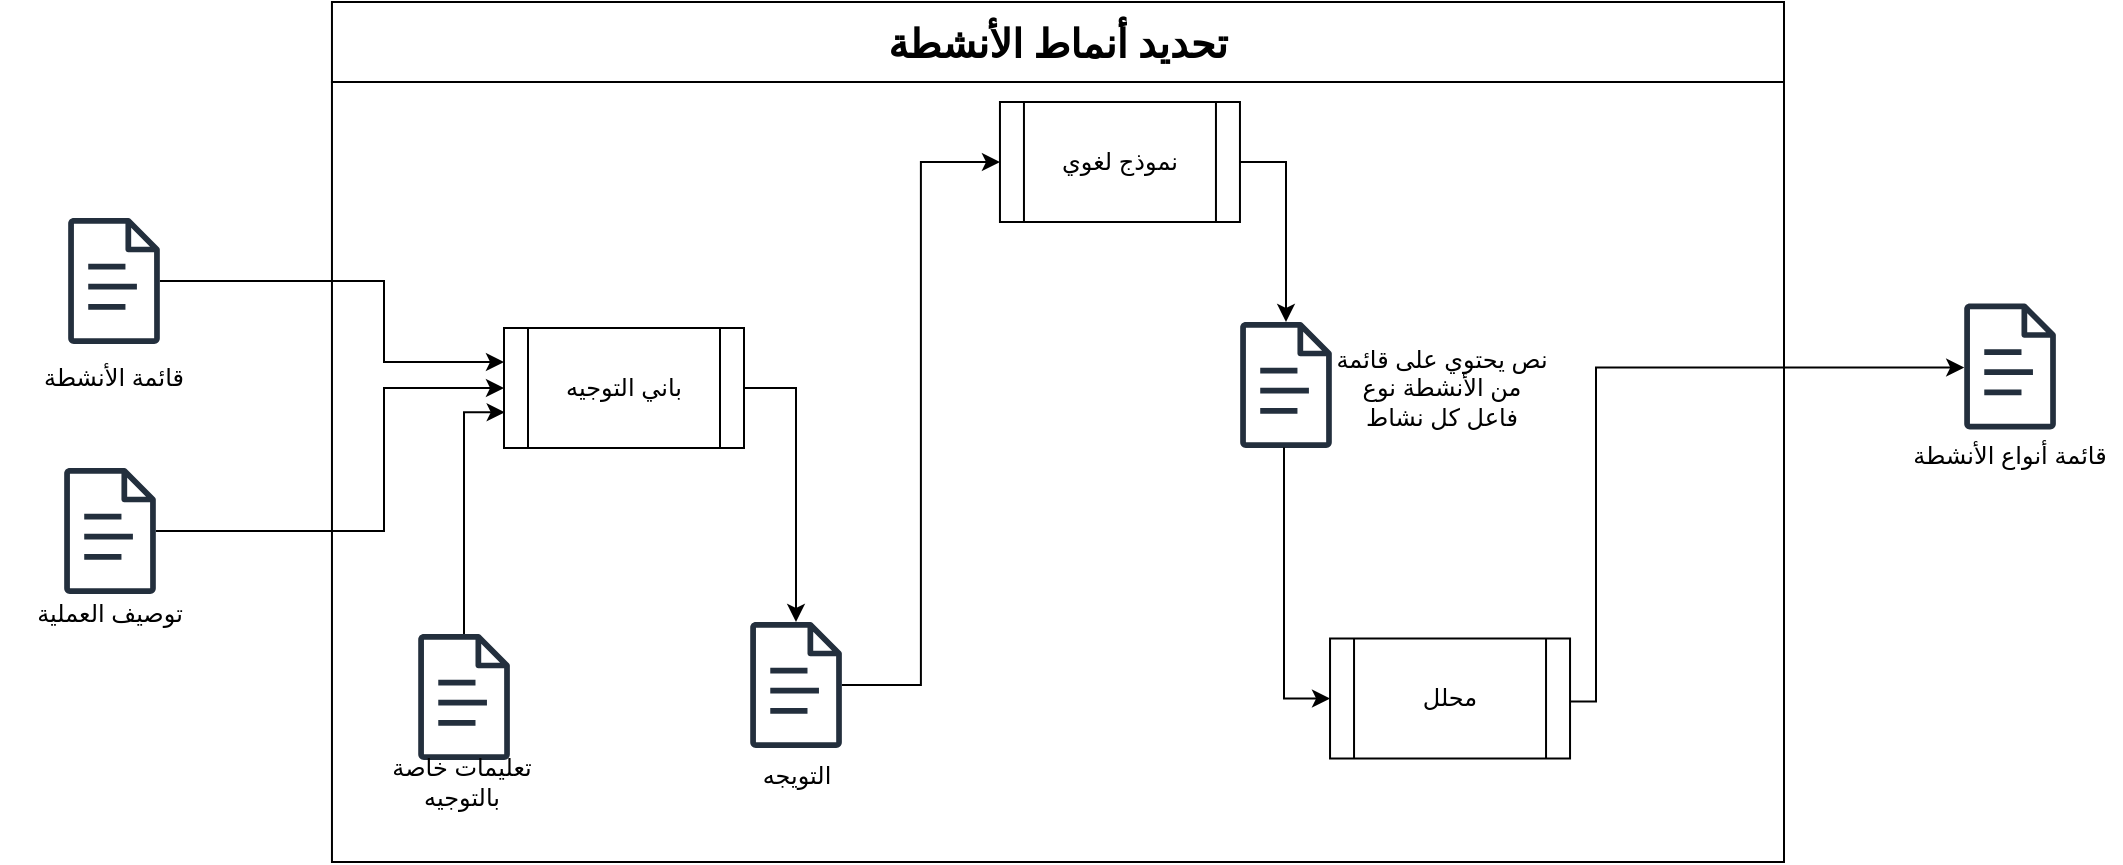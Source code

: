 <mxfile version="24.7.7">
  <diagram name="Page-1" id="dbvXDXQExU1_7X3OfDa5">
    <mxGraphModel dx="1303" dy="719" grid="1" gridSize="10" guides="1" tooltips="1" connect="1" arrows="1" fold="1" page="1" pageScale="1" pageWidth="850" pageHeight="1100" math="0" shadow="0">
      <root>
        <mxCell id="0" />
        <mxCell id="1" parent="0" />
        <mxCell id="L9Y4ga9_Y7XSVc8twAh0-1" value="" style="rounded=0;whiteSpace=wrap;html=1;fillColor=default;" vertex="1" parent="1">
          <mxGeometry x="423.98" y="100" width="726.02" height="390" as="geometry" />
        </mxCell>
        <mxCell id="L9Y4ga9_Y7XSVc8twAh0-2" value="&lt;span style=&quot;font-size:15.0pt;&lt;br/&gt;mso-ansi-font-size:12.0pt;font-family:&amp;quot;Traditional Arabic&amp;quot;,serif;mso-ascii-font-family:&lt;br/&gt;&amp;quot;Times New Roman&amp;quot;;mso-fareast-font-family:&amp;quot;Times New Roman&amp;quot;;mso-hansi-font-family:&lt;br/&gt;&amp;quot;Times New Roman&amp;quot;;mso-ansi-language:EN-US;mso-fareast-language:EN-US;&lt;br/&gt;mso-bidi-language:AR-SY&quot; dir=&quot;RTL&quot; lang=&quot;AR-SY&quot;&gt;&lt;b&gt;تحديد أنماط الأنشطة&lt;/b&gt;&lt;/span&gt;" style="rounded=0;whiteSpace=wrap;html=1;" vertex="1" parent="1">
          <mxGeometry x="423.98" y="60" width="726.02" height="40" as="geometry" />
        </mxCell>
        <mxCell id="L9Y4ga9_Y7XSVc8twAh0-3" style="edgeStyle=orthogonalEdgeStyle;rounded=0;orthogonalLoop=1;jettySize=auto;html=1;" edge="1" parent="1" source="L9Y4ga9_Y7XSVc8twAh0-4" target="L9Y4ga9_Y7XSVc8twAh0-12">
          <mxGeometry relative="1" as="geometry">
            <Array as="points">
              <mxPoint x="450" y="200" />
              <mxPoint x="450" y="240" />
            </Array>
          </mxGeometry>
        </mxCell>
        <mxCell id="L9Y4ga9_Y7XSVc8twAh0-4" value="" style="sketch=0;outlineConnect=0;fontColor=#232F3E;gradientColor=none;fillColor=#232F3D;strokeColor=none;dashed=0;verticalLabelPosition=bottom;verticalAlign=top;align=center;html=1;fontSize=12;fontStyle=0;aspect=fixed;pointerEvents=1;shape=mxgraph.aws4.document;" vertex="1" parent="1">
          <mxGeometry x="291.98" y="168" width="46.04" height="63" as="geometry" />
        </mxCell>
        <mxCell id="L9Y4ga9_Y7XSVc8twAh0-5" value="قائمة الأنشطة" style="text;html=1;align=center;verticalAlign=middle;whiteSpace=wrap;rounded=0;" vertex="1" parent="1">
          <mxGeometry x="260" y="238" width="110" height="20" as="geometry" />
        </mxCell>
        <mxCell id="L9Y4ga9_Y7XSVc8twAh0-6" style="edgeStyle=orthogonalEdgeStyle;rounded=0;orthogonalLoop=1;jettySize=auto;html=1;entryX=0;entryY=0.5;entryDx=0;entryDy=0;" edge="1" parent="1" source="L9Y4ga9_Y7XSVc8twAh0-7" target="L9Y4ga9_Y7XSVc8twAh0-12">
          <mxGeometry relative="1" as="geometry">
            <Array as="points">
              <mxPoint x="450" y="325" />
              <mxPoint x="450" y="253" />
            </Array>
          </mxGeometry>
        </mxCell>
        <mxCell id="L9Y4ga9_Y7XSVc8twAh0-7" value="" style="sketch=0;outlineConnect=0;fontColor=#232F3E;gradientColor=none;fillColor=#232F3D;strokeColor=none;dashed=0;verticalLabelPosition=bottom;verticalAlign=top;align=center;html=1;fontSize=12;fontStyle=0;aspect=fixed;pointerEvents=1;shape=mxgraph.aws4.document;" vertex="1" parent="1">
          <mxGeometry x="289.98" y="293" width="46.04" height="63" as="geometry" />
        </mxCell>
        <mxCell id="L9Y4ga9_Y7XSVc8twAh0-8" value="توصيف العملية" style="text;html=1;align=center;verticalAlign=middle;whiteSpace=wrap;rounded=0;" vertex="1" parent="1">
          <mxGeometry x="258" y="356" width="110" height="20" as="geometry" />
        </mxCell>
        <mxCell id="L9Y4ga9_Y7XSVc8twAh0-9" value="" style="sketch=0;outlineConnect=0;fontColor=#232F3E;gradientColor=none;fillColor=#232F3D;strokeColor=none;dashed=0;verticalLabelPosition=bottom;verticalAlign=top;align=center;html=1;fontSize=12;fontStyle=0;aspect=fixed;pointerEvents=1;shape=mxgraph.aws4.document;" vertex="1" parent="1">
          <mxGeometry x="467" y="376" width="46.04" height="63" as="geometry" />
        </mxCell>
        <mxCell id="L9Y4ga9_Y7XSVc8twAh0-10" value="تعليمات خاصة بالتوجيه" style="text;html=1;align=center;verticalAlign=middle;whiteSpace=wrap;rounded=0;" vertex="1" parent="1">
          <mxGeometry x="434" y="440" width="110" height="20" as="geometry" />
        </mxCell>
        <mxCell id="L9Y4ga9_Y7XSVc8twAh0-11" style="edgeStyle=orthogonalEdgeStyle;rounded=0;orthogonalLoop=1;jettySize=auto;html=1;" edge="1" parent="1" source="L9Y4ga9_Y7XSVc8twAh0-12" target="L9Y4ga9_Y7XSVc8twAh0-14">
          <mxGeometry relative="1" as="geometry" />
        </mxCell>
        <mxCell id="L9Y4ga9_Y7XSVc8twAh0-12" value="باني التوجيه" style="shape=process;whiteSpace=wrap;html=1;backgroundOutline=1;" vertex="1" parent="1">
          <mxGeometry x="510" y="223" width="120" height="60" as="geometry" />
        </mxCell>
        <mxCell id="L9Y4ga9_Y7XSVc8twAh0-13" style="edgeStyle=orthogonalEdgeStyle;rounded=0;orthogonalLoop=1;jettySize=auto;html=1;entryX=0;entryY=0.5;entryDx=0;entryDy=0;" edge="1" parent="1" source="L9Y4ga9_Y7XSVc8twAh0-14" target="L9Y4ga9_Y7XSVc8twAh0-17">
          <mxGeometry relative="1" as="geometry" />
        </mxCell>
        <mxCell id="L9Y4ga9_Y7XSVc8twAh0-14" value="&lt;span style=&quot;color: rgb(0, 0, 0); text-wrap: wrap;&quot;&gt;التويجه&lt;/span&gt;" style="sketch=0;outlineConnect=0;fontColor=#232F3E;gradientColor=none;fillColor=#232F3D;strokeColor=none;dashed=0;verticalLabelPosition=bottom;verticalAlign=top;align=center;html=1;fontSize=12;fontStyle=0;aspect=fixed;pointerEvents=1;shape=mxgraph.aws4.document;" vertex="1" parent="1">
          <mxGeometry x="633" y="370" width="46.04" height="63" as="geometry" />
        </mxCell>
        <mxCell id="L9Y4ga9_Y7XSVc8twAh0-15" value="" style="sketch=0;outlineConnect=0;fontColor=#232F3E;gradientColor=none;fillColor=#232F3D;strokeColor=none;dashed=0;verticalLabelPosition=bottom;verticalAlign=top;align=center;html=1;fontSize=12;fontStyle=0;aspect=fixed;pointerEvents=1;shape=mxgraph.aws4.document;" vertex="1" parent="1">
          <mxGeometry x="877.98" y="220" width="46.04" height="63" as="geometry" />
        </mxCell>
        <mxCell id="L9Y4ga9_Y7XSVc8twAh0-16" style="edgeStyle=orthogonalEdgeStyle;rounded=0;orthogonalLoop=1;jettySize=auto;html=1;" edge="1" parent="1" source="L9Y4ga9_Y7XSVc8twAh0-17" target="L9Y4ga9_Y7XSVc8twAh0-15">
          <mxGeometry relative="1" as="geometry" />
        </mxCell>
        <mxCell id="L9Y4ga9_Y7XSVc8twAh0-17" value="نموذج لغوي" style="shape=process;whiteSpace=wrap;html=1;backgroundOutline=1;" vertex="1" parent="1">
          <mxGeometry x="757.98" y="110" width="120" height="60" as="geometry" />
        </mxCell>
        <mxCell id="L9Y4ga9_Y7XSVc8twAh0-18" style="edgeStyle=orthogonalEdgeStyle;rounded=0;orthogonalLoop=1;jettySize=auto;html=1;entryX=0.003;entryY=0.702;entryDx=0;entryDy=0;entryPerimeter=0;" edge="1" parent="1" source="L9Y4ga9_Y7XSVc8twAh0-9" target="L9Y4ga9_Y7XSVc8twAh0-12">
          <mxGeometry relative="1" as="geometry" />
        </mxCell>
        <mxCell id="L9Y4ga9_Y7XSVc8twAh0-19" style="edgeStyle=orthogonalEdgeStyle;rounded=0;orthogonalLoop=1;jettySize=auto;html=1;" edge="1" parent="1" target="L9Y4ga9_Y7XSVc8twAh0-21">
          <mxGeometry relative="1" as="geometry">
            <mxPoint x="1260" y="239.75" as="targetPoint" />
            <mxPoint x="960" y="409.75" as="sourcePoint" />
            <Array as="points">
              <mxPoint x="1056" y="409.75" />
              <mxPoint x="1056" y="242.75" />
            </Array>
          </mxGeometry>
        </mxCell>
        <mxCell id="L9Y4ga9_Y7XSVc8twAh0-20" style="edgeStyle=orthogonalEdgeStyle;rounded=0;orthogonalLoop=1;jettySize=auto;html=1;entryX=0;entryY=0.5;entryDx=0;entryDy=0;" edge="1" parent="1" target="L9Y4ga9_Y7XSVc8twAh0-22">
          <mxGeometry relative="1" as="geometry">
            <mxPoint x="900" y="282.75" as="sourcePoint" />
            <Array as="points">
              <mxPoint x="900" y="408.75" />
            </Array>
          </mxGeometry>
        </mxCell>
        <mxCell id="L9Y4ga9_Y7XSVc8twAh0-21" value="" style="sketch=0;outlineConnect=0;fontColor=#232F3E;gradientColor=none;fillColor=#232F3D;strokeColor=none;dashed=0;verticalLabelPosition=bottom;verticalAlign=top;align=center;html=1;fontSize=12;fontStyle=0;aspect=fixed;pointerEvents=1;shape=mxgraph.aws4.document;" vertex="1" parent="1">
          <mxGeometry x="1240" y="210.75" width="46.04" height="63" as="geometry" />
        </mxCell>
        <mxCell id="L9Y4ga9_Y7XSVc8twAh0-22" value="محلل" style="shape=process;whiteSpace=wrap;html=1;backgroundOutline=1;" vertex="1" parent="1">
          <mxGeometry x="923.02" y="378.25" width="120" height="60" as="geometry" />
        </mxCell>
        <mxCell id="L9Y4ga9_Y7XSVc8twAh0-23" value="قائمة أنواع الأنشطة" style="text;html=1;align=center;verticalAlign=middle;whiteSpace=wrap;rounded=0;" vertex="1" parent="1">
          <mxGeometry x="1208.02" y="276.75" width="110" height="20" as="geometry" />
        </mxCell>
        <mxCell id="L9Y4ga9_Y7XSVc8twAh0-24" value="نص يحتوي على قائمة من الأنشطة نوع فاعل كل نشاط" style="text;html=1;align=center;verticalAlign=middle;whiteSpace=wrap;rounded=0;" vertex="1" parent="1">
          <mxGeometry x="924.02" y="243" width="110" height="20" as="geometry" />
        </mxCell>
      </root>
    </mxGraphModel>
  </diagram>
</mxfile>
